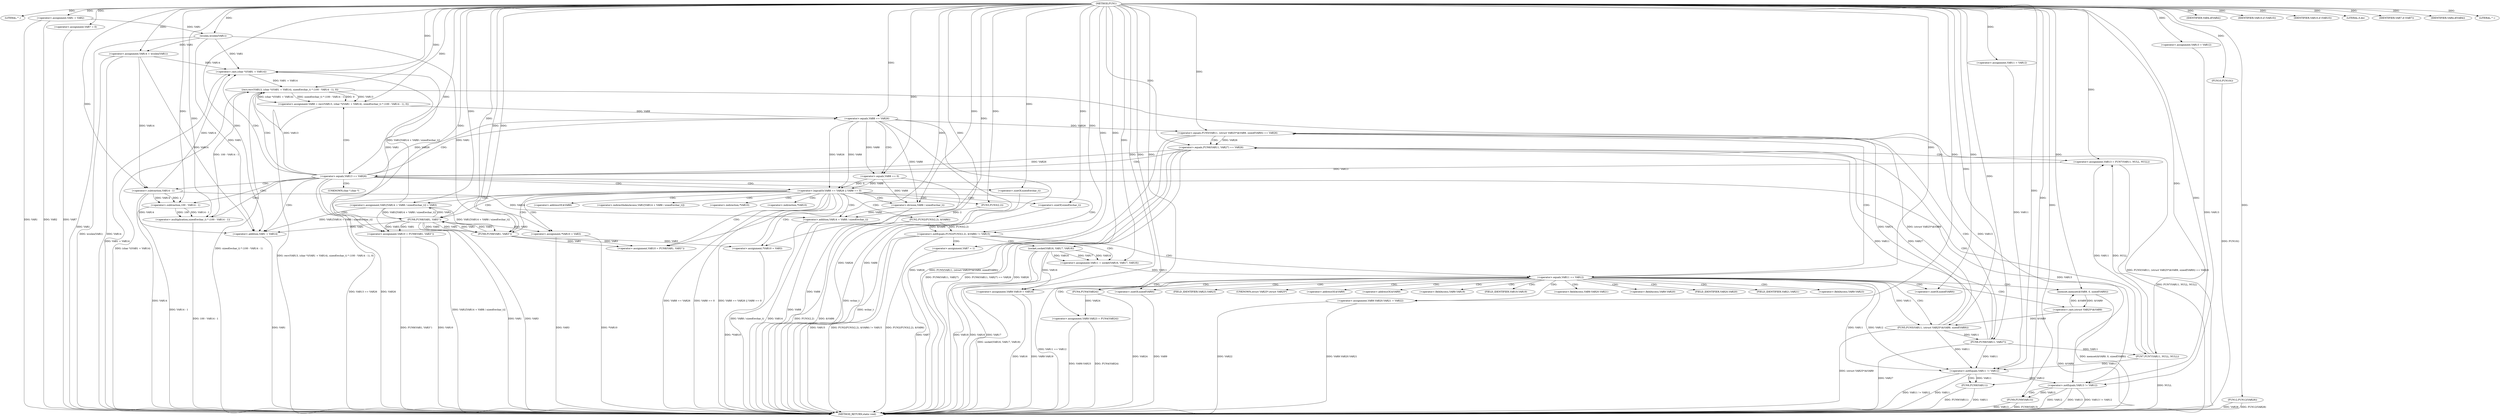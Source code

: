 digraph FUN1 {  
"1000100" [label = "(METHOD,FUN1)" ]
"1000305" [label = "(METHOD_RETURN,static void)" ]
"1000103" [label = "(LITERAL,\"\",)" ]
"1000104" [label = "(<operator>.assignment,VAR1 = VAR2)" ]
"1000108" [label = "(IDENTIFIER,VAR4,if(VAR4))" ]
"1000113" [label = "(<operator>.assignment,VAR7 = 0)" ]
"1000120" [label = "(<operator>.assignment,VAR11 = VAR12)" ]
"1000124" [label = "(<operator>.assignment,VAR13 = VAR12)" ]
"1000128" [label = "(<operator>.assignment,VAR14 = wcslen(VAR1))" ]
"1000130" [label = "(wcslen,wcslen(VAR1))" ]
"1000135" [label = "(<operator>.notEquals,FUN2(FUN3(2,2), &VAR6) != VAR15)" ]
"1000136" [label = "(FUN2,FUN2(FUN3(2,2), &VAR6))" ]
"1000137" [label = "(FUN3,FUN3(2,2))" ]
"1000145" [label = "(<operator>.assignment,VAR7 = 1)" ]
"1000148" [label = "(<operator>.assignment,VAR11 = socket(VAR16, VAR17, VAR18))" ]
"1000150" [label = "(socket,socket(VAR16, VAR17, VAR18))" ]
"1000155" [label = "(<operator>.equals,VAR11 == VAR12)" ]
"1000160" [label = "(memset,memset(&VAR9, 0, sizeof(VAR9)))" ]
"1000164" [label = "(<operator>.sizeOf,sizeof(VAR9))" ]
"1000166" [label = "(<operator>.assignment,VAR9.VAR19 = VAR16)" ]
"1000171" [label = "(<operator>.assignment,VAR9.VAR20.VAR21 = VAR22)" ]
"1000178" [label = "(<operator>.assignment,VAR9.VAR23 = FUN4(VAR24))" ]
"1000182" [label = "(FUN4,FUN4(VAR24))" ]
"1000185" [label = "(<operator>.equals,FUN5(VAR11, (struct VAR25*)&VAR9, sizeof(VAR9)) == VAR26)" ]
"1000186" [label = "(FUN5,FUN5(VAR11, (struct VAR25*)&VAR9, sizeof(VAR9)))" ]
"1000188" [label = "(<operator>.cast,(struct VAR25*)&VAR9)" ]
"1000192" [label = "(<operator>.sizeOf,sizeof(VAR9))" ]
"1000198" [label = "(<operator>.equals,FUN6(VAR11, VAR27) == VAR26)" ]
"1000199" [label = "(FUN6,FUN6(VAR11, VAR27))" ]
"1000205" [label = "(<operator>.assignment,VAR13 = FUN7(VAR11, NULL, NULL))" ]
"1000207" [label = "(FUN7,FUN7(VAR11, NULL, NULL))" ]
"1000212" [label = "(<operator>.equals,VAR13 == VAR26)" ]
"1000217" [label = "(<operator>.assignment,VAR8 = recv(VAR13, (char *)(VAR1 + VAR14), sizeof(wchar_t) * (100 - VAR14 - 1), 0))" ]
"1000219" [label = "(recv,recv(VAR13, (char *)(VAR1 + VAR14), sizeof(wchar_t) * (100 - VAR14 - 1), 0))" ]
"1000221" [label = "(<operator>.cast,(char *)(VAR1 + VAR14))" ]
"1000223" [label = "(<operator>.addition,VAR1 + VAR14)" ]
"1000226" [label = "(<operator>.multiplication,sizeof(wchar_t) * (100 - VAR14 - 1))" ]
"1000227" [label = "(<operator>.sizeOf,sizeof(wchar_t))" ]
"1000229" [label = "(<operator>.subtraction,100 - VAR14 - 1)" ]
"1000231" [label = "(<operator>.subtraction,VAR14 - 1)" ]
"1000236" [label = "(<operator>.logicalOr,VAR8 == VAR26 || VAR8 == 0)" ]
"1000237" [label = "(<operator>.equals,VAR8 == VAR26)" ]
"1000240" [label = "(<operator>.equals,VAR8 == 0)" ]
"1000245" [label = "(<operator>.assignment,VAR1[VAR14 + VAR8 / sizeof(wchar_t)] = VAR3)" ]
"1000248" [label = "(<operator>.addition,VAR14 + VAR8 / sizeof(wchar_t))" ]
"1000250" [label = "(<operator>.division,VAR8 / sizeof(wchar_t))" ]
"1000252" [label = "(<operator>.sizeOf,sizeof(wchar_t))" ]
"1000255" [label = "(<operator>.assignment,VAR10 = FUN8(VAR1, VAR3''))" ]
"1000257" [label = "(FUN8,FUN8(VAR1, VAR3''))" ]
"1000261" [label = "(IDENTIFIER,VAR10,if (VAR10))" ]
"1000263" [label = "(<operator>.assignment,*VAR10 = VAR3)" ]
"1000267" [label = "(<operator>.assignment,VAR10 = FUN8(VAR1, VAR3''))" ]
"1000269" [label = "(FUN8,FUN8(VAR1, VAR3''))" ]
"1000273" [label = "(IDENTIFIER,VAR10,if (VAR10))" ]
"1000275" [label = "(<operator>.assignment,*VAR10 = VAR3)" ]
"1000279" [label = "(LITERAL,0,do)" ]
"1000281" [label = "(<operator>.notEquals,VAR11 != VAR12)" ]
"1000285" [label = "(FUN9,FUN9(VAR11))" ]
"1000288" [label = "(<operator>.notEquals,VAR13 != VAR12)" ]
"1000292" [label = "(FUN9,FUN9(VAR13))" ]
"1000295" [label = "(IDENTIFIER,VAR7,if (VAR7))" ]
"1000297" [label = "(FUN10,FUN10())" ]
"1000299" [label = "(IDENTIFIER,VAR4,if(VAR4))" ]
"1000302" [label = "(LITERAL,\"\",)" ]
"1000303" [label = "(FUN12,FUN12(VAR28))" ]
"1000140" [label = "(<operator>.addressOf,&VAR6)" ]
"1000161" [label = "(<operator>.addressOf,&VAR9)" ]
"1000167" [label = "(<operator>.fieldAccess,VAR9.VAR19)" ]
"1000169" [label = "(FIELD_IDENTIFIER,VAR19,VAR19)" ]
"1000172" [label = "(<operator>.fieldAccess,VAR9.VAR20.VAR21)" ]
"1000173" [label = "(<operator>.fieldAccess,VAR9.VAR20)" ]
"1000175" [label = "(FIELD_IDENTIFIER,VAR20,VAR20)" ]
"1000176" [label = "(FIELD_IDENTIFIER,VAR21,VAR21)" ]
"1000179" [label = "(<operator>.fieldAccess,VAR9.VAR23)" ]
"1000181" [label = "(FIELD_IDENTIFIER,VAR23,VAR23)" ]
"1000189" [label = "(UNKNOWN,struct VAR25*,struct VAR25*)" ]
"1000190" [label = "(<operator>.addressOf,&VAR9)" ]
"1000222" [label = "(UNKNOWN,char *,char *)" ]
"1000246" [label = "(<operator>.indirectIndexAccess,VAR1[VAR14 + VAR8 / sizeof(wchar_t)])" ]
"1000264" [label = "(<operator>.indirection,*VAR10)" ]
"1000276" [label = "(<operator>.indirection,*VAR10)" ]
  "1000185" -> "1000305"  [ label = "DDG: FUN5(VAR11, (struct VAR25*)&VAR9, sizeof(VAR9)) == VAR26"] 
  "1000292" -> "1000305"  [ label = "DDG: VAR13"] 
  "1000275" -> "1000305"  [ label = "DDG: *VAR10"] 
  "1000178" -> "1000305"  [ label = "DDG: FUN4(VAR24)"] 
  "1000186" -> "1000305"  [ label = "DDG: (struct VAR25*)&VAR9"] 
  "1000128" -> "1000305"  [ label = "DDG: wcslen(VAR1)"] 
  "1000285" -> "1000305"  [ label = "DDG: VAR11"] 
  "1000185" -> "1000305"  [ label = "DDG: FUN5(VAR11, (struct VAR25*)&VAR9, sizeof(VAR9))"] 
  "1000171" -> "1000305"  [ label = "DDG: VAR9.VAR20.VAR21"] 
  "1000135" -> "1000305"  [ label = "DDG: VAR15"] 
  "1000219" -> "1000305"  [ label = "DDG: (char *)(VAR1 + VAR14)"] 
  "1000250" -> "1000305"  [ label = "DDG: VAR8"] 
  "1000185" -> "1000305"  [ label = "DDG: VAR26"] 
  "1000199" -> "1000305"  [ label = "DDG: VAR27"] 
  "1000292" -> "1000305"  [ label = "DDG: FUN9(VAR13)"] 
  "1000221" -> "1000305"  [ label = "DDG: VAR1 + VAR14"] 
  "1000236" -> "1000305"  [ label = "DDG: VAR8 == VAR26"] 
  "1000207" -> "1000305"  [ label = "DDG: NULL"] 
  "1000285" -> "1000305"  [ label = "DDG: FUN9(VAR11)"] 
  "1000281" -> "1000305"  [ label = "DDG: VAR11"] 
  "1000236" -> "1000305"  [ label = "DDG: VAR8 == VAR26 || VAR8 == 0"] 
  "1000150" -> "1000305"  [ label = "DDG: VAR16"] 
  "1000237" -> "1000305"  [ label = "DDG: VAR26"] 
  "1000252" -> "1000305"  [ label = "DDG: wchar_t"] 
  "1000288" -> "1000305"  [ label = "DDG: VAR12"] 
  "1000188" -> "1000305"  [ label = "DDG: &VAR9"] 
  "1000303" -> "1000305"  [ label = "DDG: VAR28"] 
  "1000178" -> "1000305"  [ label = "DDG: VAR9.VAR23"] 
  "1000303" -> "1000305"  [ label = "DDG: FUN12(VAR28)"] 
  "1000104" -> "1000305"  [ label = "DDG: VAR1"] 
  "1000219" -> "1000305"  [ label = "DDG: sizeof(wchar_t) * (100 - VAR14 - 1)"] 
  "1000217" -> "1000305"  [ label = "DDG: recv(VAR13, (char *)(VAR1 + VAR14), sizeof(wchar_t) * (100 - VAR14 - 1), 0)"] 
  "1000236" -> "1000305"  [ label = "DDG: VAR8 == 0"] 
  "1000160" -> "1000305"  [ label = "DDG: memset(&VAR9, 0, sizeof(VAR9))"] 
  "1000227" -> "1000305"  [ label = "DDG: wchar_t"] 
  "1000212" -> "1000305"  [ label = "DDG: VAR26"] 
  "1000237" -> "1000305"  [ label = "DDG: VAR8"] 
  "1000113" -> "1000305"  [ label = "DDG: VAR7"] 
  "1000136" -> "1000305"  [ label = "DDG: &VAR6"] 
  "1000150" -> "1000305"  [ label = "DDG: VAR17"] 
  "1000267" -> "1000305"  [ label = "DDG: FUN8(VAR1, VAR3'')"] 
  "1000267" -> "1000305"  [ label = "DDG: VAR10"] 
  "1000226" -> "1000305"  [ label = "DDG: 100 - VAR14 - 1"] 
  "1000128" -> "1000305"  [ label = "DDG: VAR14"] 
  "1000155" -> "1000305"  [ label = "DDG: VAR11 == VAR12"] 
  "1000166" -> "1000305"  [ label = "DDG: VAR9.VAR19"] 
  "1000288" -> "1000305"  [ label = "DDG: VAR13"] 
  "1000263" -> "1000305"  [ label = "DDG: *VAR10"] 
  "1000205" -> "1000305"  [ label = "DDG: FUN7(VAR11, NULL, NULL)"] 
  "1000150" -> "1000305"  [ label = "DDG: VAR18"] 
  "1000229" -> "1000305"  [ label = "DDG: VAR14 - 1"] 
  "1000275" -> "1000305"  [ label = "DDG: VAR3"] 
  "1000212" -> "1000305"  [ label = "DDG: VAR13 == VAR26"] 
  "1000297" -> "1000305"  [ label = "DDG: FUN10()"] 
  "1000198" -> "1000305"  [ label = "DDG: FUN6(VAR11, VAR27)"] 
  "1000231" -> "1000305"  [ label = "DDG: VAR14"] 
  "1000135" -> "1000305"  [ label = "DDG: FUN2(FUN3(2,2), &VAR6) != VAR15"] 
  "1000192" -> "1000305"  [ label = "DDG: VAR9"] 
  "1000281" -> "1000305"  [ label = "DDG: VAR11 != VAR12"] 
  "1000135" -> "1000305"  [ label = "DDG: FUN2(FUN3(2,2), &VAR6)"] 
  "1000288" -> "1000305"  [ label = "DDG: VAR13 != VAR12"] 
  "1000171" -> "1000305"  [ label = "DDG: VAR22"] 
  "1000166" -> "1000305"  [ label = "DDG: VAR16"] 
  "1000269" -> "1000305"  [ label = "DDG: VAR1"] 
  "1000148" -> "1000305"  [ label = "DDG: socket(VAR16, VAR17, VAR18)"] 
  "1000248" -> "1000305"  [ label = "DDG: VAR8 / sizeof(wchar_t)"] 
  "1000245" -> "1000305"  [ label = "DDG: VAR1[VAR14 + VAR8 / sizeof(wchar_t)]"] 
  "1000145" -> "1000305"  [ label = "DDG: VAR7"] 
  "1000240" -> "1000305"  [ label = "DDG: VAR8"] 
  "1000269" -> "1000305"  [ label = "DDG: VAR3"] 
  "1000182" -> "1000305"  [ label = "DDG: VAR24"] 
  "1000136" -> "1000305"  [ label = "DDG: FUN3(2,2)"] 
  "1000104" -> "1000305"  [ label = "DDG: VAR2"] 
  "1000248" -> "1000305"  [ label = "DDG: VAR14"] 
  "1000223" -> "1000305"  [ label = "DDG: VAR1"] 
  "1000198" -> "1000305"  [ label = "DDG: FUN6(VAR11, VAR27) == VAR26"] 
  "1000130" -> "1000305"  [ label = "DDG: VAR1"] 
  "1000198" -> "1000305"  [ label = "DDG: VAR26"] 
  "1000100" -> "1000103"  [ label = "DDG: "] 
  "1000100" -> "1000104"  [ label = "DDG: "] 
  "1000100" -> "1000108"  [ label = "DDG: "] 
  "1000100" -> "1000113"  [ label = "DDG: "] 
  "1000100" -> "1000120"  [ label = "DDG: "] 
  "1000100" -> "1000124"  [ label = "DDG: "] 
  "1000130" -> "1000128"  [ label = "DDG: VAR1"] 
  "1000100" -> "1000128"  [ label = "DDG: "] 
  "1000104" -> "1000130"  [ label = "DDG: VAR1"] 
  "1000100" -> "1000130"  [ label = "DDG: "] 
  "1000136" -> "1000135"  [ label = "DDG: FUN3(2,2)"] 
  "1000136" -> "1000135"  [ label = "DDG: &VAR6"] 
  "1000137" -> "1000136"  [ label = "DDG: 2"] 
  "1000100" -> "1000137"  [ label = "DDG: "] 
  "1000100" -> "1000135"  [ label = "DDG: "] 
  "1000100" -> "1000145"  [ label = "DDG: "] 
  "1000150" -> "1000148"  [ label = "DDG: VAR16"] 
  "1000150" -> "1000148"  [ label = "DDG: VAR17"] 
  "1000150" -> "1000148"  [ label = "DDG: VAR18"] 
  "1000100" -> "1000148"  [ label = "DDG: "] 
  "1000100" -> "1000150"  [ label = "DDG: "] 
  "1000148" -> "1000155"  [ label = "DDG: VAR11"] 
  "1000100" -> "1000155"  [ label = "DDG: "] 
  "1000188" -> "1000160"  [ label = "DDG: &VAR9"] 
  "1000100" -> "1000160"  [ label = "DDG: "] 
  "1000100" -> "1000164"  [ label = "DDG: "] 
  "1000150" -> "1000166"  [ label = "DDG: VAR16"] 
  "1000100" -> "1000166"  [ label = "DDG: "] 
  "1000100" -> "1000171"  [ label = "DDG: "] 
  "1000182" -> "1000178"  [ label = "DDG: VAR24"] 
  "1000100" -> "1000182"  [ label = "DDG: "] 
  "1000186" -> "1000185"  [ label = "DDG: VAR11"] 
  "1000186" -> "1000185"  [ label = "DDG: (struct VAR25*)&VAR9"] 
  "1000155" -> "1000186"  [ label = "DDG: VAR11"] 
  "1000100" -> "1000186"  [ label = "DDG: "] 
  "1000188" -> "1000186"  [ label = "DDG: &VAR9"] 
  "1000160" -> "1000188"  [ label = "DDG: &VAR9"] 
  "1000100" -> "1000192"  [ label = "DDG: "] 
  "1000237" -> "1000185"  [ label = "DDG: VAR26"] 
  "1000100" -> "1000185"  [ label = "DDG: "] 
  "1000199" -> "1000198"  [ label = "DDG: VAR11"] 
  "1000199" -> "1000198"  [ label = "DDG: VAR27"] 
  "1000186" -> "1000199"  [ label = "DDG: VAR11"] 
  "1000100" -> "1000199"  [ label = "DDG: "] 
  "1000185" -> "1000198"  [ label = "DDG: VAR26"] 
  "1000100" -> "1000198"  [ label = "DDG: "] 
  "1000207" -> "1000205"  [ label = "DDG: VAR11"] 
  "1000207" -> "1000205"  [ label = "DDG: NULL"] 
  "1000100" -> "1000205"  [ label = "DDG: "] 
  "1000199" -> "1000207"  [ label = "DDG: VAR11"] 
  "1000100" -> "1000207"  [ label = "DDG: "] 
  "1000205" -> "1000212"  [ label = "DDG: VAR13"] 
  "1000100" -> "1000212"  [ label = "DDG: "] 
  "1000198" -> "1000212"  [ label = "DDG: VAR26"] 
  "1000219" -> "1000217"  [ label = "DDG: VAR13"] 
  "1000219" -> "1000217"  [ label = "DDG: (char *)(VAR1 + VAR14)"] 
  "1000219" -> "1000217"  [ label = "DDG: sizeof(wchar_t) * (100 - VAR14 - 1)"] 
  "1000219" -> "1000217"  [ label = "DDG: 0"] 
  "1000100" -> "1000217"  [ label = "DDG: "] 
  "1000212" -> "1000219"  [ label = "DDG: VAR13"] 
  "1000100" -> "1000219"  [ label = "DDG: "] 
  "1000221" -> "1000219"  [ label = "DDG: VAR1 + VAR14"] 
  "1000269" -> "1000221"  [ label = "DDG: VAR1"] 
  "1000245" -> "1000221"  [ label = "DDG: VAR1[VAR14 + VAR8 / sizeof(wchar_t)]"] 
  "1000130" -> "1000221"  [ label = "DDG: VAR1"] 
  "1000100" -> "1000221"  [ label = "DDG: "] 
  "1000128" -> "1000221"  [ label = "DDG: VAR14"] 
  "1000231" -> "1000221"  [ label = "DDG: VAR14"] 
  "1000269" -> "1000223"  [ label = "DDG: VAR1"] 
  "1000245" -> "1000223"  [ label = "DDG: VAR1[VAR14 + VAR8 / sizeof(wchar_t)]"] 
  "1000130" -> "1000223"  [ label = "DDG: VAR1"] 
  "1000100" -> "1000223"  [ label = "DDG: "] 
  "1000128" -> "1000223"  [ label = "DDG: VAR14"] 
  "1000231" -> "1000223"  [ label = "DDG: VAR14"] 
  "1000226" -> "1000219"  [ label = "DDG: 100 - VAR14 - 1"] 
  "1000100" -> "1000226"  [ label = "DDG: "] 
  "1000100" -> "1000227"  [ label = "DDG: "] 
  "1000229" -> "1000226"  [ label = "DDG: 100"] 
  "1000229" -> "1000226"  [ label = "DDG: VAR14 - 1"] 
  "1000100" -> "1000229"  [ label = "DDG: "] 
  "1000231" -> "1000229"  [ label = "DDG: VAR14"] 
  "1000231" -> "1000229"  [ label = "DDG: 1"] 
  "1000100" -> "1000231"  [ label = "DDG: "] 
  "1000128" -> "1000231"  [ label = "DDG: VAR14"] 
  "1000237" -> "1000236"  [ label = "DDG: VAR8"] 
  "1000237" -> "1000236"  [ label = "DDG: VAR26"] 
  "1000217" -> "1000237"  [ label = "DDG: VAR8"] 
  "1000100" -> "1000237"  [ label = "DDG: "] 
  "1000212" -> "1000237"  [ label = "DDG: VAR26"] 
  "1000240" -> "1000236"  [ label = "DDG: VAR8"] 
  "1000240" -> "1000236"  [ label = "DDG: 0"] 
  "1000237" -> "1000240"  [ label = "DDG: VAR8"] 
  "1000100" -> "1000240"  [ label = "DDG: "] 
  "1000269" -> "1000245"  [ label = "DDG: VAR3"] 
  "1000100" -> "1000245"  [ label = "DDG: "] 
  "1000231" -> "1000248"  [ label = "DDG: VAR14"] 
  "1000100" -> "1000248"  [ label = "DDG: "] 
  "1000250" -> "1000248"  [ label = "DDG: VAR8"] 
  "1000237" -> "1000250"  [ label = "DDG: VAR8"] 
  "1000240" -> "1000250"  [ label = "DDG: VAR8"] 
  "1000100" -> "1000250"  [ label = "DDG: "] 
  "1000100" -> "1000252"  [ label = "DDG: "] 
  "1000257" -> "1000255"  [ label = "DDG: VAR1"] 
  "1000257" -> "1000255"  [ label = "DDG: VAR3"] 
  "1000100" -> "1000255"  [ label = "DDG: "] 
  "1000245" -> "1000257"  [ label = "DDG: VAR1[VAR14 + VAR8 / sizeof(wchar_t)]"] 
  "1000100" -> "1000257"  [ label = "DDG: "] 
  "1000269" -> "1000257"  [ label = "DDG: VAR1"] 
  "1000130" -> "1000257"  [ label = "DDG: VAR1"] 
  "1000269" -> "1000257"  [ label = "DDG: VAR3"] 
  "1000100" -> "1000261"  [ label = "DDG: "] 
  "1000257" -> "1000263"  [ label = "DDG: VAR3"] 
  "1000100" -> "1000263"  [ label = "DDG: "] 
  "1000269" -> "1000267"  [ label = "DDG: VAR1"] 
  "1000269" -> "1000267"  [ label = "DDG: VAR3"] 
  "1000100" -> "1000267"  [ label = "DDG: "] 
  "1000257" -> "1000269"  [ label = "DDG: VAR1"] 
  "1000245" -> "1000269"  [ label = "DDG: VAR1[VAR14 + VAR8 / sizeof(wchar_t)]"] 
  "1000100" -> "1000269"  [ label = "DDG: "] 
  "1000257" -> "1000269"  [ label = "DDG: VAR3"] 
  "1000100" -> "1000273"  [ label = "DDG: "] 
  "1000269" -> "1000275"  [ label = "DDG: VAR3"] 
  "1000100" -> "1000275"  [ label = "DDG: "] 
  "1000100" -> "1000279"  [ label = "DDG: "] 
  "1000186" -> "1000281"  [ label = "DDG: VAR11"] 
  "1000199" -> "1000281"  [ label = "DDG: VAR11"] 
  "1000120" -> "1000281"  [ label = "DDG: VAR11"] 
  "1000207" -> "1000281"  [ label = "DDG: VAR11"] 
  "1000155" -> "1000281"  [ label = "DDG: VAR11"] 
  "1000100" -> "1000281"  [ label = "DDG: "] 
  "1000155" -> "1000281"  [ label = "DDG: VAR12"] 
  "1000281" -> "1000285"  [ label = "DDG: VAR11"] 
  "1000100" -> "1000285"  [ label = "DDG: "] 
  "1000124" -> "1000288"  [ label = "DDG: VAR13"] 
  "1000212" -> "1000288"  [ label = "DDG: VAR13"] 
  "1000219" -> "1000288"  [ label = "DDG: VAR13"] 
  "1000100" -> "1000288"  [ label = "DDG: "] 
  "1000281" -> "1000288"  [ label = "DDG: VAR12"] 
  "1000288" -> "1000292"  [ label = "DDG: VAR13"] 
  "1000100" -> "1000292"  [ label = "DDG: "] 
  "1000100" -> "1000295"  [ label = "DDG: "] 
  "1000100" -> "1000297"  [ label = "DDG: "] 
  "1000100" -> "1000299"  [ label = "DDG: "] 
  "1000100" -> "1000302"  [ label = "DDG: "] 
  "1000100" -> "1000303"  [ label = "DDG: "] 
  "1000135" -> "1000150"  [ label = "CDG: "] 
  "1000135" -> "1000148"  [ label = "CDG: "] 
  "1000135" -> "1000145"  [ label = "CDG: "] 
  "1000135" -> "1000155"  [ label = "CDG: "] 
  "1000155" -> "1000164"  [ label = "CDG: "] 
  "1000155" -> "1000161"  [ label = "CDG: "] 
  "1000155" -> "1000182"  [ label = "CDG: "] 
  "1000155" -> "1000166"  [ label = "CDG: "] 
  "1000155" -> "1000188"  [ label = "CDG: "] 
  "1000155" -> "1000190"  [ label = "CDG: "] 
  "1000155" -> "1000167"  [ label = "CDG: "] 
  "1000155" -> "1000175"  [ label = "CDG: "] 
  "1000155" -> "1000160"  [ label = "CDG: "] 
  "1000155" -> "1000179"  [ label = "CDG: "] 
  "1000155" -> "1000192"  [ label = "CDG: "] 
  "1000155" -> "1000176"  [ label = "CDG: "] 
  "1000155" -> "1000185"  [ label = "CDG: "] 
  "1000155" -> "1000186"  [ label = "CDG: "] 
  "1000155" -> "1000172"  [ label = "CDG: "] 
  "1000155" -> "1000189"  [ label = "CDG: "] 
  "1000155" -> "1000169"  [ label = "CDG: "] 
  "1000155" -> "1000178"  [ label = "CDG: "] 
  "1000155" -> "1000173"  [ label = "CDG: "] 
  "1000155" -> "1000171"  [ label = "CDG: "] 
  "1000155" -> "1000181"  [ label = "CDG: "] 
  "1000185" -> "1000199"  [ label = "CDG: "] 
  "1000185" -> "1000198"  [ label = "CDG: "] 
  "1000198" -> "1000212"  [ label = "CDG: "] 
  "1000198" -> "1000207"  [ label = "CDG: "] 
  "1000198" -> "1000205"  [ label = "CDG: "] 
  "1000212" -> "1000221"  [ label = "CDG: "] 
  "1000212" -> "1000227"  [ label = "CDG: "] 
  "1000212" -> "1000219"  [ label = "CDG: "] 
  "1000212" -> "1000236"  [ label = "CDG: "] 
  "1000212" -> "1000222"  [ label = "CDG: "] 
  "1000212" -> "1000217"  [ label = "CDG: "] 
  "1000212" -> "1000226"  [ label = "CDG: "] 
  "1000212" -> "1000229"  [ label = "CDG: "] 
  "1000212" -> "1000237"  [ label = "CDG: "] 
  "1000212" -> "1000231"  [ label = "CDG: "] 
  "1000212" -> "1000223"  [ label = "CDG: "] 
  "1000236" -> "1000255"  [ label = "CDG: "] 
  "1000236" -> "1000269"  [ label = "CDG: "] 
  "1000236" -> "1000250"  [ label = "CDG: "] 
  "1000236" -> "1000248"  [ label = "CDG: "] 
  "1000236" -> "1000245"  [ label = "CDG: "] 
  "1000236" -> "1000246"  [ label = "CDG: "] 
  "1000236" -> "1000252"  [ label = "CDG: "] 
  "1000236" -> "1000267"  [ label = "CDG: "] 
  "1000236" -> "1000257"  [ label = "CDG: "] 
  "1000236" -> "1000263"  [ label = "CDG: "] 
  "1000236" -> "1000264"  [ label = "CDG: "] 
  "1000236" -> "1000276"  [ label = "CDG: "] 
  "1000236" -> "1000275"  [ label = "CDG: "] 
  "1000236" -> "1000135"  [ label = "CDG: "] 
  "1000236" -> "1000136"  [ label = "CDG: "] 
  "1000236" -> "1000137"  [ label = "CDG: "] 
  "1000236" -> "1000140"  [ label = "CDG: "] 
  "1000237" -> "1000240"  [ label = "CDG: "] 
  "1000281" -> "1000285"  [ label = "CDG: "] 
  "1000288" -> "1000292"  [ label = "CDG: "] 
}
